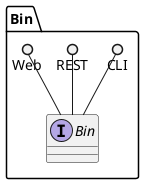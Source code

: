 @startuml

package "Bin" {
    interface "Bin" {

    }
    CLI ()-- "Bin"
    REST ()-- "Bin"
    Web ()-- "Bin"

}


@enduml
